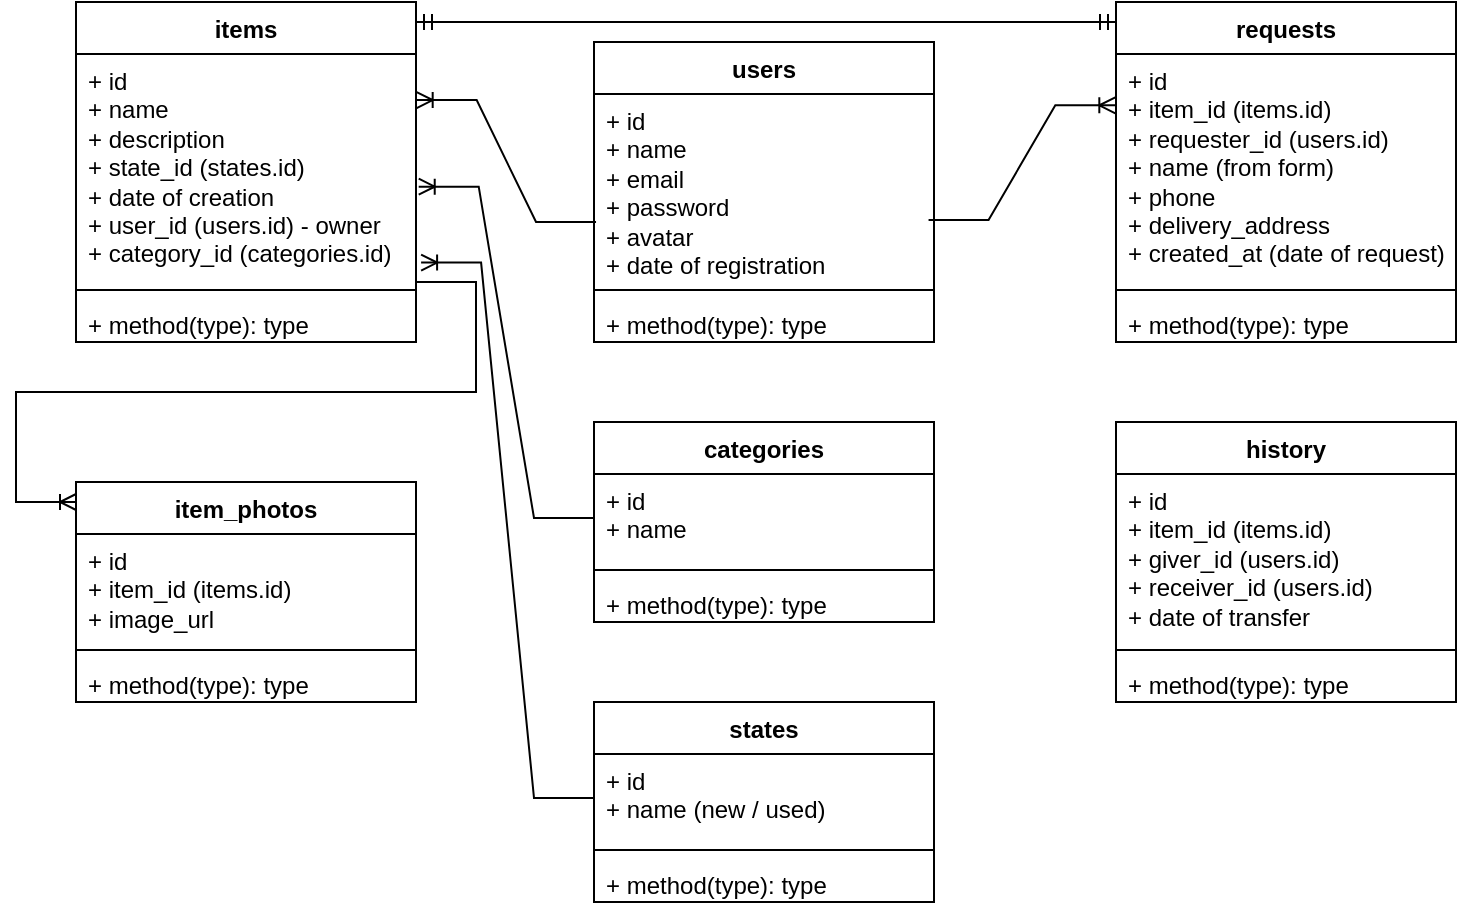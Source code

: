 <mxfile version="27.0.9">
  <diagram name="Страница — 1" id="TE8ORYA5zkhygcP7eCWW">
    <mxGraphModel dx="1301" dy="672" grid="1" gridSize="10" guides="1" tooltips="1" connect="1" arrows="1" fold="1" page="1" pageScale="1" pageWidth="827" pageHeight="1169" math="0" shadow="0">
      <root>
        <mxCell id="0" />
        <mxCell id="1" parent="0" />
        <mxCell id="AzUC_-RSQBcQG5S_Dz8D-5" value="users" style="swimlane;fontStyle=1;align=center;verticalAlign=top;childLayout=stackLayout;horizontal=1;startSize=26;horizontalStack=0;resizeParent=1;resizeParentMax=0;resizeLast=0;collapsible=1;marginBottom=0;whiteSpace=wrap;html=1;" vertex="1" parent="1">
          <mxGeometry x="329" y="100" width="170" height="150" as="geometry" />
        </mxCell>
        <mxCell id="AzUC_-RSQBcQG5S_Dz8D-6" value="+ id&lt;div&gt;+ name&lt;/div&gt;&lt;div&gt;+ email&lt;/div&gt;&lt;div&gt;+ password&lt;/div&gt;&lt;div&gt;+ avatar&lt;/div&gt;&lt;div&gt;+ date of registration&lt;/div&gt;" style="text;strokeColor=none;fillColor=none;align=left;verticalAlign=top;spacingLeft=4;spacingRight=4;overflow=hidden;rotatable=0;points=[[0,0.5],[1,0.5]];portConstraint=eastwest;whiteSpace=wrap;html=1;" vertex="1" parent="AzUC_-RSQBcQG5S_Dz8D-5">
          <mxGeometry y="26" width="170" height="94" as="geometry" />
        </mxCell>
        <mxCell id="AzUC_-RSQBcQG5S_Dz8D-7" value="" style="line;strokeWidth=1;fillColor=none;align=left;verticalAlign=middle;spacingTop=-1;spacingLeft=3;spacingRight=3;rotatable=0;labelPosition=right;points=[];portConstraint=eastwest;strokeColor=inherit;" vertex="1" parent="AzUC_-RSQBcQG5S_Dz8D-5">
          <mxGeometry y="120" width="170" height="8" as="geometry" />
        </mxCell>
        <mxCell id="AzUC_-RSQBcQG5S_Dz8D-8" value="+ method(type): type" style="text;strokeColor=none;fillColor=none;align=left;verticalAlign=top;spacingLeft=4;spacingRight=4;overflow=hidden;rotatable=0;points=[[0,0.5],[1,0.5]];portConstraint=eastwest;whiteSpace=wrap;html=1;" vertex="1" parent="AzUC_-RSQBcQG5S_Dz8D-5">
          <mxGeometry y="128" width="170" height="22" as="geometry" />
        </mxCell>
        <mxCell id="AzUC_-RSQBcQG5S_Dz8D-15" value="items" style="swimlane;fontStyle=1;align=center;verticalAlign=top;childLayout=stackLayout;horizontal=1;startSize=26;horizontalStack=0;resizeParent=1;resizeParentMax=0;resizeLast=0;collapsible=1;marginBottom=0;whiteSpace=wrap;html=1;" vertex="1" parent="1">
          <mxGeometry x="70" y="80" width="170" height="170" as="geometry" />
        </mxCell>
        <mxCell id="AzUC_-RSQBcQG5S_Dz8D-16" value="+ id&lt;div&gt;+ name&lt;/div&gt;&lt;div&gt;+ description&lt;/div&gt;&lt;div&gt;+ state_id (states.id)&lt;/div&gt;&lt;div&gt;+ date of creation&lt;/div&gt;&lt;div&gt;+ user_id (users.id) - owner&lt;/div&gt;&lt;div&gt;+&amp;nbsp;category_id (categories.id)&lt;/div&gt;" style="text;strokeColor=none;fillColor=none;align=left;verticalAlign=top;spacingLeft=4;spacingRight=4;overflow=hidden;rotatable=0;points=[[0,0.5],[1,0.5]];portConstraint=eastwest;whiteSpace=wrap;html=1;" vertex="1" parent="AzUC_-RSQBcQG5S_Dz8D-15">
          <mxGeometry y="26" width="170" height="114" as="geometry" />
        </mxCell>
        <mxCell id="AzUC_-RSQBcQG5S_Dz8D-17" value="" style="line;strokeWidth=1;fillColor=none;align=left;verticalAlign=middle;spacingTop=-1;spacingLeft=3;spacingRight=3;rotatable=0;labelPosition=right;points=[];portConstraint=eastwest;strokeColor=inherit;" vertex="1" parent="AzUC_-RSQBcQG5S_Dz8D-15">
          <mxGeometry y="140" width="170" height="8" as="geometry" />
        </mxCell>
        <mxCell id="AzUC_-RSQBcQG5S_Dz8D-18" value="+ method(type): type" style="text;strokeColor=none;fillColor=none;align=left;verticalAlign=top;spacingLeft=4;spacingRight=4;overflow=hidden;rotatable=0;points=[[0,0.5],[1,0.5]];portConstraint=eastwest;whiteSpace=wrap;html=1;" vertex="1" parent="AzUC_-RSQBcQG5S_Dz8D-15">
          <mxGeometry y="148" width="170" height="22" as="geometry" />
        </mxCell>
        <mxCell id="AzUC_-RSQBcQG5S_Dz8D-19" value="categories" style="swimlane;fontStyle=1;align=center;verticalAlign=top;childLayout=stackLayout;horizontal=1;startSize=26;horizontalStack=0;resizeParent=1;resizeParentMax=0;resizeLast=0;collapsible=1;marginBottom=0;whiteSpace=wrap;html=1;" vertex="1" parent="1">
          <mxGeometry x="329" y="290" width="170" height="100" as="geometry" />
        </mxCell>
        <mxCell id="AzUC_-RSQBcQG5S_Dz8D-20" value="+ id&lt;div&gt;+ name&lt;/div&gt;&lt;div&gt;&lt;br&gt;&lt;/div&gt;" style="text;strokeColor=none;fillColor=none;align=left;verticalAlign=top;spacingLeft=4;spacingRight=4;overflow=hidden;rotatable=0;points=[[0,0.5],[1,0.5]];portConstraint=eastwest;whiteSpace=wrap;html=1;" vertex="1" parent="AzUC_-RSQBcQG5S_Dz8D-19">
          <mxGeometry y="26" width="170" height="44" as="geometry" />
        </mxCell>
        <mxCell id="AzUC_-RSQBcQG5S_Dz8D-21" value="" style="line;strokeWidth=1;fillColor=none;align=left;verticalAlign=middle;spacingTop=-1;spacingLeft=3;spacingRight=3;rotatable=0;labelPosition=right;points=[];portConstraint=eastwest;strokeColor=inherit;" vertex="1" parent="AzUC_-RSQBcQG5S_Dz8D-19">
          <mxGeometry y="70" width="170" height="8" as="geometry" />
        </mxCell>
        <mxCell id="AzUC_-RSQBcQG5S_Dz8D-22" value="+ method(type): type" style="text;strokeColor=none;fillColor=none;align=left;verticalAlign=top;spacingLeft=4;spacingRight=4;overflow=hidden;rotatable=0;points=[[0,0.5],[1,0.5]];portConstraint=eastwest;whiteSpace=wrap;html=1;" vertex="1" parent="AzUC_-RSQBcQG5S_Dz8D-19">
          <mxGeometry y="78" width="170" height="22" as="geometry" />
        </mxCell>
        <mxCell id="AzUC_-RSQBcQG5S_Dz8D-23" value="item_photos" style="swimlane;fontStyle=1;align=center;verticalAlign=top;childLayout=stackLayout;horizontal=1;startSize=26;horizontalStack=0;resizeParent=1;resizeParentMax=0;resizeLast=0;collapsible=1;marginBottom=0;whiteSpace=wrap;html=1;" vertex="1" parent="1">
          <mxGeometry x="70" y="320" width="170" height="110" as="geometry" />
        </mxCell>
        <mxCell id="AzUC_-RSQBcQG5S_Dz8D-24" value="+ id&lt;div&gt;+ item_id (items.id)&lt;/div&gt;&lt;div&gt;+&amp;nbsp;image_url&lt;/div&gt;" style="text;strokeColor=none;fillColor=none;align=left;verticalAlign=top;spacingLeft=4;spacingRight=4;overflow=hidden;rotatable=0;points=[[0,0.5],[1,0.5]];portConstraint=eastwest;whiteSpace=wrap;html=1;" vertex="1" parent="AzUC_-RSQBcQG5S_Dz8D-23">
          <mxGeometry y="26" width="170" height="54" as="geometry" />
        </mxCell>
        <mxCell id="AzUC_-RSQBcQG5S_Dz8D-25" value="" style="line;strokeWidth=1;fillColor=none;align=left;verticalAlign=middle;spacingTop=-1;spacingLeft=3;spacingRight=3;rotatable=0;labelPosition=right;points=[];portConstraint=eastwest;strokeColor=inherit;" vertex="1" parent="AzUC_-RSQBcQG5S_Dz8D-23">
          <mxGeometry y="80" width="170" height="8" as="geometry" />
        </mxCell>
        <mxCell id="AzUC_-RSQBcQG5S_Dz8D-26" value="+ method(type): type" style="text;strokeColor=none;fillColor=none;align=left;verticalAlign=top;spacingLeft=4;spacingRight=4;overflow=hidden;rotatable=0;points=[[0,0.5],[1,0.5]];portConstraint=eastwest;whiteSpace=wrap;html=1;" vertex="1" parent="AzUC_-RSQBcQG5S_Dz8D-23">
          <mxGeometry y="88" width="170" height="22" as="geometry" />
        </mxCell>
        <mxCell id="AzUC_-RSQBcQG5S_Dz8D-27" value="requests" style="swimlane;fontStyle=1;align=center;verticalAlign=top;childLayout=stackLayout;horizontal=1;startSize=26;horizontalStack=0;resizeParent=1;resizeParentMax=0;resizeLast=0;collapsible=1;marginBottom=0;whiteSpace=wrap;html=1;" vertex="1" parent="1">
          <mxGeometry x="590" y="80" width="170" height="170" as="geometry" />
        </mxCell>
        <mxCell id="AzUC_-RSQBcQG5S_Dz8D-28" value="+ id&lt;div&gt;+ item_id (items.id)&lt;/div&gt;&lt;div&gt;+ requester_id (users.id)&lt;/div&gt;&lt;div&gt;+ name (from form)&lt;/div&gt;&lt;div&gt;+ phone&lt;/div&gt;&lt;div&gt;+ delivery_address&lt;/div&gt;&lt;div&gt;+&amp;nbsp;created_at (date of request)&lt;/div&gt;" style="text;strokeColor=none;fillColor=none;align=left;verticalAlign=top;spacingLeft=4;spacingRight=4;overflow=hidden;rotatable=0;points=[[0,0.5],[1,0.5]];portConstraint=eastwest;whiteSpace=wrap;html=1;" vertex="1" parent="AzUC_-RSQBcQG5S_Dz8D-27">
          <mxGeometry y="26" width="170" height="114" as="geometry" />
        </mxCell>
        <mxCell id="AzUC_-RSQBcQG5S_Dz8D-29" value="" style="line;strokeWidth=1;fillColor=none;align=left;verticalAlign=middle;spacingTop=-1;spacingLeft=3;spacingRight=3;rotatable=0;labelPosition=right;points=[];portConstraint=eastwest;strokeColor=inherit;" vertex="1" parent="AzUC_-RSQBcQG5S_Dz8D-27">
          <mxGeometry y="140" width="170" height="8" as="geometry" />
        </mxCell>
        <mxCell id="AzUC_-RSQBcQG5S_Dz8D-30" value="+ method(type): type" style="text;strokeColor=none;fillColor=none;align=left;verticalAlign=top;spacingLeft=4;spacingRight=4;overflow=hidden;rotatable=0;points=[[0,0.5],[1,0.5]];portConstraint=eastwest;whiteSpace=wrap;html=1;" vertex="1" parent="AzUC_-RSQBcQG5S_Dz8D-27">
          <mxGeometry y="148" width="170" height="22" as="geometry" />
        </mxCell>
        <mxCell id="AzUC_-RSQBcQG5S_Dz8D-31" value="history" style="swimlane;fontStyle=1;align=center;verticalAlign=top;childLayout=stackLayout;horizontal=1;startSize=26;horizontalStack=0;resizeParent=1;resizeParentMax=0;resizeLast=0;collapsible=1;marginBottom=0;whiteSpace=wrap;html=1;" vertex="1" parent="1">
          <mxGeometry x="590" y="290" width="170" height="140" as="geometry" />
        </mxCell>
        <mxCell id="AzUC_-RSQBcQG5S_Dz8D-32" value="+ id&lt;div&gt;+ item_id (items.id)&lt;/div&gt;&lt;div&gt;+ giver_id (users.id)&lt;/div&gt;&lt;div&gt;+ receiver_id (users.id)&lt;/div&gt;&lt;div&gt;+&amp;nbsp;&lt;span style=&quot;background-color: transparent;&quot;&gt;date of transfer&lt;/span&gt;&lt;br&gt;&lt;/div&gt;" style="text;strokeColor=none;fillColor=none;align=left;verticalAlign=top;spacingLeft=4;spacingRight=4;overflow=hidden;rotatable=0;points=[[0,0.5],[1,0.5]];portConstraint=eastwest;whiteSpace=wrap;html=1;" vertex="1" parent="AzUC_-RSQBcQG5S_Dz8D-31">
          <mxGeometry y="26" width="170" height="84" as="geometry" />
        </mxCell>
        <mxCell id="AzUC_-RSQBcQG5S_Dz8D-33" value="" style="line;strokeWidth=1;fillColor=none;align=left;verticalAlign=middle;spacingTop=-1;spacingLeft=3;spacingRight=3;rotatable=0;labelPosition=right;points=[];portConstraint=eastwest;strokeColor=inherit;" vertex="1" parent="AzUC_-RSQBcQG5S_Dz8D-31">
          <mxGeometry y="110" width="170" height="8" as="geometry" />
        </mxCell>
        <mxCell id="AzUC_-RSQBcQG5S_Dz8D-34" value="+ method(type): type" style="text;strokeColor=none;fillColor=none;align=left;verticalAlign=top;spacingLeft=4;spacingRight=4;overflow=hidden;rotatable=0;points=[[0,0.5],[1,0.5]];portConstraint=eastwest;whiteSpace=wrap;html=1;" vertex="1" parent="AzUC_-RSQBcQG5S_Dz8D-31">
          <mxGeometry y="118" width="170" height="22" as="geometry" />
        </mxCell>
        <mxCell id="AzUC_-RSQBcQG5S_Dz8D-42" value="" style="edgeStyle=entityRelationEdgeStyle;fontSize=12;html=1;endArrow=ERoneToMany;rounded=0;strokeColor=default;align=center;verticalAlign=middle;fontFamily=Helvetica;fontColor=default;labelBackgroundColor=default;exitX=0.984;exitY=0.67;exitDx=0;exitDy=0;exitPerimeter=0;entryX=-0.002;entryY=0.225;entryDx=0;entryDy=0;entryPerimeter=0;" edge="1" parent="1" source="AzUC_-RSQBcQG5S_Dz8D-6" target="AzUC_-RSQBcQG5S_Dz8D-28">
          <mxGeometry width="100" height="100" relative="1" as="geometry">
            <mxPoint x="500" y="190" as="sourcePoint" />
            <mxPoint x="580" y="130" as="targetPoint" />
          </mxGeometry>
        </mxCell>
        <mxCell id="AzUC_-RSQBcQG5S_Dz8D-45" value="" style="edgeStyle=entityRelationEdgeStyle;shape=connector;rounded=0;orthogonalLoop=1;jettySize=auto;html=1;strokeColor=default;align=center;verticalAlign=middle;fontFamily=Helvetica;fontSize=12;fontColor=default;labelBackgroundColor=default;endArrow=ERoneToMany;exitX=0.006;exitY=0.681;exitDx=0;exitDy=0;entryX=1.002;entryY=0.202;entryDx=0;entryDy=0;entryPerimeter=0;exitPerimeter=0;" edge="1" parent="1" source="AzUC_-RSQBcQG5S_Dz8D-6" target="AzUC_-RSQBcQG5S_Dz8D-16">
          <mxGeometry relative="1" as="geometry">
            <Array as="points">
              <mxPoint x="320" y="180" />
              <mxPoint x="290" y="140" />
              <mxPoint x="280" y="150" />
              <mxPoint x="310" y="180" />
              <mxPoint x="280" y="200" />
            </Array>
          </mxGeometry>
        </mxCell>
        <mxCell id="AzUC_-RSQBcQG5S_Dz8D-48" value="" style="edgeStyle=entityRelationEdgeStyle;shape=connector;rounded=0;orthogonalLoop=1;jettySize=auto;html=1;strokeColor=default;align=center;verticalAlign=middle;fontFamily=Helvetica;fontSize=12;fontColor=default;labelBackgroundColor=default;endArrow=ERoneToMany;exitX=0;exitY=0.5;exitDx=0;exitDy=0;entryX=1.008;entryY=0.582;entryDx=0;entryDy=0;entryPerimeter=0;" edge="1" parent="1" source="AzUC_-RSQBcQG5S_Dz8D-20" target="AzUC_-RSQBcQG5S_Dz8D-16">
          <mxGeometry relative="1" as="geometry">
            <mxPoint x="389" y="353" as="sourcePoint" />
            <mxPoint x="300" y="280" as="targetPoint" />
            <Array as="points">
              <mxPoint x="380" y="370" />
              <mxPoint x="370" y="370" />
              <mxPoint x="340" y="390" />
              <mxPoint x="240" y="180" />
            </Array>
          </mxGeometry>
        </mxCell>
        <mxCell id="AzUC_-RSQBcQG5S_Dz8D-51" value="" style="edgeStyle=entityRelationEdgeStyle;fontSize=12;html=1;endArrow=ERoneToMany;rounded=0;strokeColor=default;align=center;verticalAlign=middle;fontFamily=Helvetica;fontColor=default;labelBackgroundColor=default;" edge="1" parent="1">
          <mxGeometry width="100" height="100" relative="1" as="geometry">
            <mxPoint x="240" y="220" as="sourcePoint" />
            <mxPoint x="70" y="330" as="targetPoint" />
            <Array as="points">
              <mxPoint x="250" y="200" />
              <mxPoint x="250" y="240" />
              <mxPoint x="270" y="300" />
              <mxPoint x="260" y="230" />
              <mxPoint x="160" y="250" />
            </Array>
          </mxGeometry>
        </mxCell>
        <mxCell id="AzUC_-RSQBcQG5S_Dz8D-52" value="" style="edgeStyle=entityRelationEdgeStyle;fontSize=12;html=1;endArrow=ERmandOne;startArrow=ERmandOne;rounded=0;strokeColor=default;align=center;verticalAlign=middle;fontFamily=Helvetica;fontColor=default;labelBackgroundColor=default;exitX=1;exitY=0.059;exitDx=0;exitDy=0;exitPerimeter=0;" edge="1" parent="1" source="AzUC_-RSQBcQG5S_Dz8D-15">
          <mxGeometry width="100" height="100" relative="1" as="geometry">
            <mxPoint x="240" y="88" as="sourcePoint" />
            <mxPoint x="590" y="90" as="targetPoint" />
            <Array as="points">
              <mxPoint x="334" y="-200" />
              <mxPoint x="410" y="90" />
              <mxPoint x="430" y="30" />
            </Array>
          </mxGeometry>
        </mxCell>
        <mxCell id="AzUC_-RSQBcQG5S_Dz8D-53" value="states" style="swimlane;fontStyle=1;align=center;verticalAlign=top;childLayout=stackLayout;horizontal=1;startSize=26;horizontalStack=0;resizeParent=1;resizeParentMax=0;resizeLast=0;collapsible=1;marginBottom=0;whiteSpace=wrap;html=1;" vertex="1" parent="1">
          <mxGeometry x="329" y="430" width="170" height="100" as="geometry" />
        </mxCell>
        <mxCell id="AzUC_-RSQBcQG5S_Dz8D-54" value="+ id&lt;div&gt;+ name&amp;nbsp;&lt;span style=&quot;background-color: transparent; color: light-dark(rgb(0, 0, 0), rgb(255, 255, 255));&quot;&gt;(new / used)&lt;/span&gt;&lt;/div&gt;&lt;div&gt;&lt;br&gt;&lt;/div&gt;" style="text;strokeColor=none;fillColor=none;align=left;verticalAlign=top;spacingLeft=4;spacingRight=4;overflow=hidden;rotatable=0;points=[[0,0.5],[1,0.5]];portConstraint=eastwest;whiteSpace=wrap;html=1;" vertex="1" parent="AzUC_-RSQBcQG5S_Dz8D-53">
          <mxGeometry y="26" width="170" height="44" as="geometry" />
        </mxCell>
        <mxCell id="AzUC_-RSQBcQG5S_Dz8D-55" value="" style="line;strokeWidth=1;fillColor=none;align=left;verticalAlign=middle;spacingTop=-1;spacingLeft=3;spacingRight=3;rotatable=0;labelPosition=right;points=[];portConstraint=eastwest;strokeColor=inherit;" vertex="1" parent="AzUC_-RSQBcQG5S_Dz8D-53">
          <mxGeometry y="70" width="170" height="8" as="geometry" />
        </mxCell>
        <mxCell id="AzUC_-RSQBcQG5S_Dz8D-56" value="+ method(type): type" style="text;strokeColor=none;fillColor=none;align=left;verticalAlign=top;spacingLeft=4;spacingRight=4;overflow=hidden;rotatable=0;points=[[0,0.5],[1,0.5]];portConstraint=eastwest;whiteSpace=wrap;html=1;" vertex="1" parent="AzUC_-RSQBcQG5S_Dz8D-53">
          <mxGeometry y="78" width="170" height="22" as="geometry" />
        </mxCell>
        <mxCell id="AzUC_-RSQBcQG5S_Dz8D-59" value="" style="edgeStyle=entityRelationEdgeStyle;shape=connector;rounded=0;orthogonalLoop=1;jettySize=auto;html=1;strokeColor=default;align=center;verticalAlign=middle;fontFamily=Helvetica;fontSize=12;fontColor=default;labelBackgroundColor=default;endArrow=ERoneToMany;exitX=0;exitY=0.5;exitDx=0;exitDy=0;entryX=1.015;entryY=0.915;entryDx=0;entryDy=0;entryPerimeter=0;" edge="1" parent="1" source="AzUC_-RSQBcQG5S_Dz8D-54" target="AzUC_-RSQBcQG5S_Dz8D-16">
          <mxGeometry relative="1" as="geometry">
            <mxPoint x="379" y="496" as="sourcePoint" />
            <mxPoint x="291" y="330" as="targetPoint" />
            <Array as="points">
              <mxPoint x="430" y="528" />
              <mxPoint x="420" y="528" />
              <mxPoint x="210" y="520" />
              <mxPoint x="390" y="548" />
              <mxPoint x="220" y="510" />
              <mxPoint x="290" y="338" />
            </Array>
          </mxGeometry>
        </mxCell>
      </root>
    </mxGraphModel>
  </diagram>
</mxfile>
